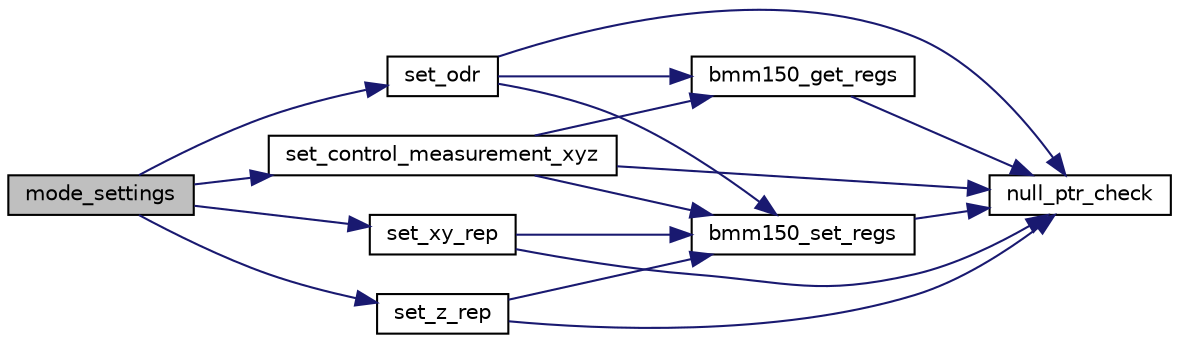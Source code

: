 digraph "mode_settings"
{
  edge [fontname="Helvetica",fontsize="10",labelfontname="Helvetica",labelfontsize="10"];
  node [fontname="Helvetica",fontsize="10",shape=record];
  rankdir="LR";
  Node1 [label="mode_settings",height=0.2,width=0.4,color="black", fillcolor="grey75", style="filled", fontcolor="black"];
  Node1 -> Node2 [color="midnightblue",fontsize="10",style="solid",fontname="Helvetica"];
  Node2 [label="set_odr",height=0.2,width=0.4,color="black", fillcolor="white", style="filled",URL="$bmm150_8c.html#ad3d81d796a201824254430b916f9a9f2",tooltip="This internal API is used to set the output data rate of the sensor. "];
  Node2 -> Node3 [color="midnightblue",fontsize="10",style="solid",fontname="Helvetica"];
  Node3 [label="null_ptr_check",height=0.2,width=0.4,color="black", fillcolor="white", style="filled",URL="$bmm150_8c.html#ab0bcb8de99dc3747e6249b8406c766dc",tooltip="This internal API is used to validate the device pointer for null conditions. "];
  Node2 -> Node4 [color="midnightblue",fontsize="10",style="solid",fontname="Helvetica"];
  Node4 [label="bmm150_get_regs",height=0.2,width=0.4,color="black", fillcolor="white", style="filled",URL="$bmm150_8c.html#ac3b65c846fa1d826b2addbbef4292a9c",tooltip="This API reads the data from the given register address of the sensor. "];
  Node4 -> Node3 [color="midnightblue",fontsize="10",style="solid",fontname="Helvetica"];
  Node2 -> Node5 [color="midnightblue",fontsize="10",style="solid",fontname="Helvetica"];
  Node5 [label="bmm150_set_regs",height=0.2,width=0.4,color="black", fillcolor="white", style="filled",URL="$bmm150_8c.html#a88285b4abe005f21a5cc9392dddb9de9",tooltip="This API writes the given data to the register address of the sensor. "];
  Node5 -> Node3 [color="midnightblue",fontsize="10",style="solid",fontname="Helvetica"];
  Node1 -> Node6 [color="midnightblue",fontsize="10",style="solid",fontname="Helvetica"];
  Node6 [label="set_control_measurement_xyz",height=0.2,width=0.4,color="black", fillcolor="white", style="filled",URL="$bmm150_8c.html#aa9a12a2f23839d4bcaf1ba7415c4b163",tooltip="This internal API is used to enable or disable the magnetic measurement of x,y,z axes based on the va..."];
  Node6 -> Node3 [color="midnightblue",fontsize="10",style="solid",fontname="Helvetica"];
  Node6 -> Node4 [color="midnightblue",fontsize="10",style="solid",fontname="Helvetica"];
  Node6 -> Node5 [color="midnightblue",fontsize="10",style="solid",fontname="Helvetica"];
  Node1 -> Node7 [color="midnightblue",fontsize="10",style="solid",fontname="Helvetica"];
  Node7 [label="set_xy_rep",height=0.2,width=0.4,color="black", fillcolor="white", style="filled",URL="$bmm150_8c.html#a3c1a0e8617bf8131b75ba87c61e5163b",tooltip="This internal API sets the xy repetition value in the 0x51 register. "];
  Node7 -> Node3 [color="midnightblue",fontsize="10",style="solid",fontname="Helvetica"];
  Node7 -> Node5 [color="midnightblue",fontsize="10",style="solid",fontname="Helvetica"];
  Node1 -> Node8 [color="midnightblue",fontsize="10",style="solid",fontname="Helvetica"];
  Node8 [label="set_z_rep",height=0.2,width=0.4,color="black", fillcolor="white", style="filled",URL="$bmm150_8c.html#a9c8c78368d451831e923427b8cb04d7e",tooltip="This internal API sets the z repetition value in the 0x52 register. "];
  Node8 -> Node3 [color="midnightblue",fontsize="10",style="solid",fontname="Helvetica"];
  Node8 -> Node5 [color="midnightblue",fontsize="10",style="solid",fontname="Helvetica"];
}

